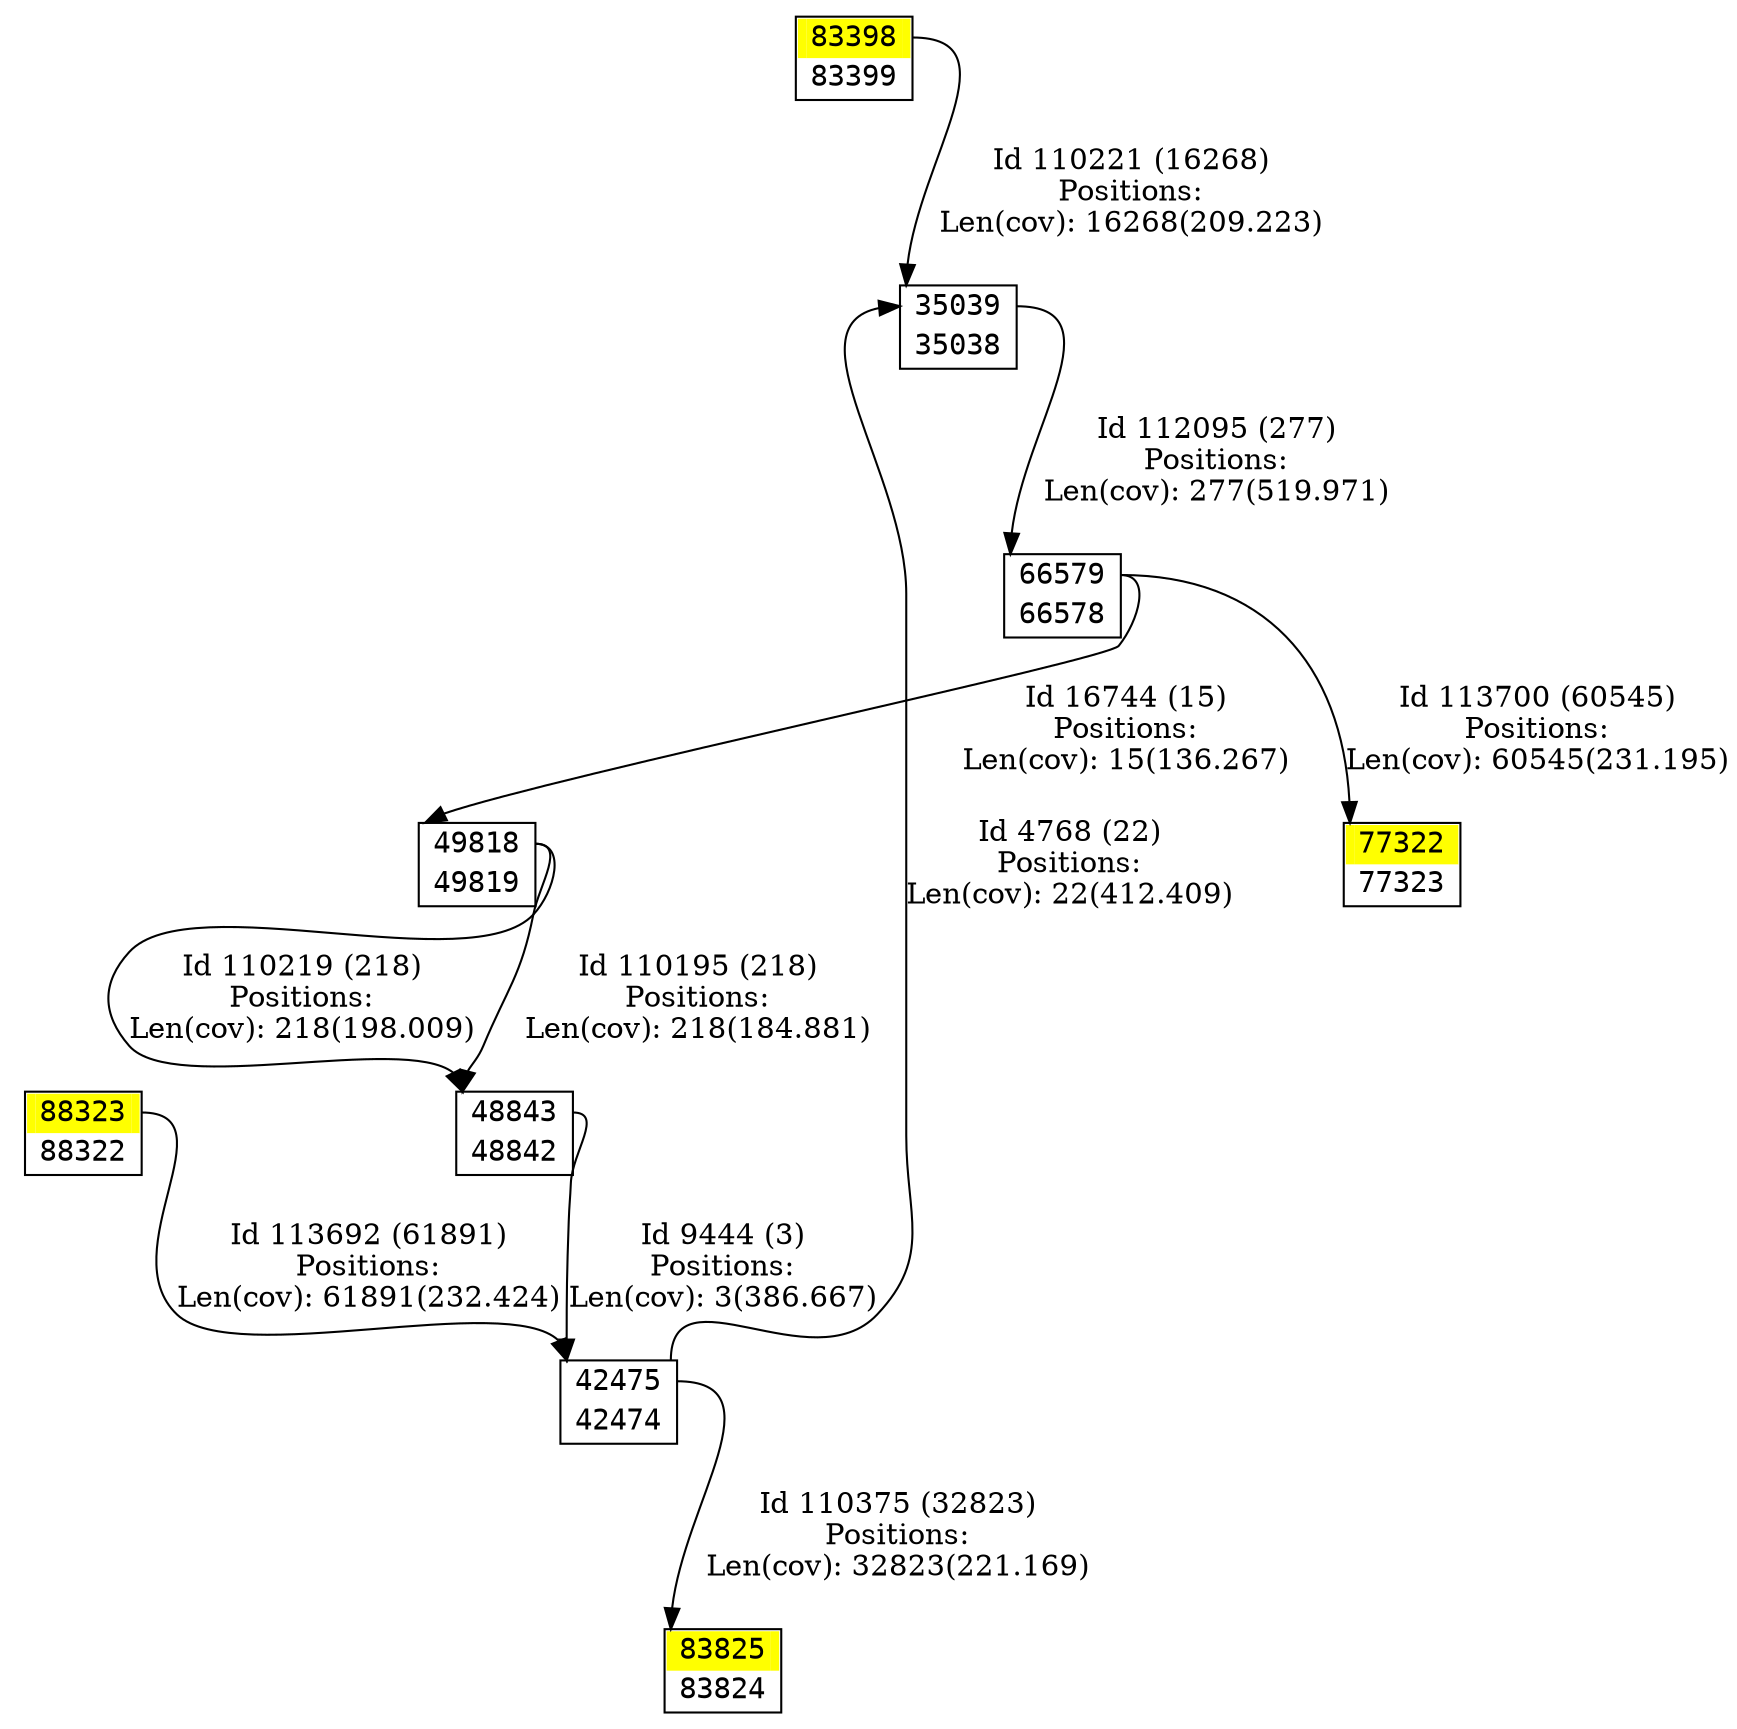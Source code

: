 digraph graph_picture {
node[fontname=<Courier> ,penwidth=<1.8> ,shape=<plaintext> ]
vertex_35038_35039[label=<<TABLE BORDER="1" CELLSPACING="0" >
<TR><TD BORDER="0" PORT = "port_35039_in" color="white" bgcolor="white" ></TD><TD BORDER="0" color="white" bgcolor="white" >35039</TD><TD BORDER="0" PORT = "port_35039_out" color="white" bgcolor="white" ></TD></TR>
<TR><TD BORDER="0" PORT = "port_35038_out" color="white" bgcolor="white" ></TD><TD BORDER="0" color="white" bgcolor="white" >35038</TD><TD BORDER="0" PORT = "port_35038_in" color="white" bgcolor="white" ></TD></TR>
</TABLE>> ,color=<black> ,URL=</vertex/35039.svg> ]
vertex_42474_42475[label=<<TABLE BORDER="1" CELLSPACING="0" >
<TR><TD BORDER="0" PORT = "port_42475_in" color="white" bgcolor="white" ></TD><TD BORDER="0" color="white" bgcolor="white" >42475</TD><TD BORDER="0" PORT = "port_42475_out" color="white" bgcolor="white" ></TD></TR>
<TR><TD BORDER="0" PORT = "port_42474_out" color="white" bgcolor="white" ></TD><TD BORDER="0" color="white" bgcolor="white" >42474</TD><TD BORDER="0" PORT = "port_42474_in" color="white" bgcolor="white" ></TD></TR>
</TABLE>> ,color=<black> ,URL=</vertex/42475.svg> ]
vertex_48842_48843[label=<<TABLE BORDER="1" CELLSPACING="0" >
<TR><TD BORDER="0" PORT = "port_48843_in" color="white" bgcolor="white" ></TD><TD BORDER="0" color="white" bgcolor="white" >48843</TD><TD BORDER="0" PORT = "port_48843_out" color="white" bgcolor="white" ></TD></TR>
<TR><TD BORDER="0" PORT = "port_48842_out" color="white" bgcolor="white" ></TD><TD BORDER="0" color="white" bgcolor="white" >48842</TD><TD BORDER="0" PORT = "port_48842_in" color="white" bgcolor="white" ></TD></TR>
</TABLE>> ,color=<black> ,URL=</vertex/48843.svg> ]
vertex_49818_49819[label=<<TABLE BORDER="1" CELLSPACING="0" >
<TR><TD BORDER="0" PORT = "port_49818_in" color="white" bgcolor="white" ></TD><TD BORDER="0" color="white" bgcolor="white" >49818</TD><TD BORDER="0" PORT = "port_49818_out" color="white" bgcolor="white" ></TD></TR>
<TR><TD BORDER="0" PORT = "port_49819_out" color="white" bgcolor="white" ></TD><TD BORDER="0" color="white" bgcolor="white" >49819</TD><TD BORDER="0" PORT = "port_49819_in" color="white" bgcolor="white" ></TD></TR>
</TABLE>> ,color=<black> ,URL=</vertex/49818.svg> ]
vertex_66578_66579[label=<<TABLE BORDER="1" CELLSPACING="0" >
<TR><TD BORDER="0" PORT = "port_66579_in" color="white" bgcolor="white" ></TD><TD BORDER="0" color="white" bgcolor="white" >66579</TD><TD BORDER="0" PORT = "port_66579_out" color="white" bgcolor="white" ></TD></TR>
<TR><TD BORDER="0" PORT = "port_66578_out" color="white" bgcolor="white" ></TD><TD BORDER="0" color="white" bgcolor="white" >66578</TD><TD BORDER="0" PORT = "port_66578_in" color="white" bgcolor="white" ></TD></TR>
</TABLE>> ,color=<black> ,URL=</vertex/66579.svg> ]
vertex_77322_77323[label=<<TABLE BORDER="1" CELLSPACING="0" >
<TR><TD BORDER="0" PORT = "port_77322_in" color="yellow" bgcolor="yellow" ></TD><TD BORDER="0" color="yellow" bgcolor="yellow" >77322</TD><TD BORDER="0" PORT = "port_77322_out" color="yellow" bgcolor="yellow" ></TD></TR>
<TR><TD BORDER="0" PORT = "port_77323_out" color="white" bgcolor="white" ></TD><TD BORDER="0" color="white" bgcolor="white" >77323</TD><TD BORDER="0" PORT = "port_77323_in" color="white" bgcolor="white" ></TD></TR>
</TABLE>> ,color=<black> ,URL=</vertex/77322.svg> ]
vertex_83398_83399[label=<<TABLE BORDER="1" CELLSPACING="0" >
<TR><TD BORDER="0" PORT = "port_83398_in" color="yellow" bgcolor="yellow" ></TD><TD BORDER="0" color="yellow" bgcolor="yellow" >83398</TD><TD BORDER="0" PORT = "port_83398_out" color="yellow" bgcolor="yellow" ></TD></TR>
<TR><TD BORDER="0" PORT = "port_83399_out" color="white" bgcolor="white" ></TD><TD BORDER="0" color="white" bgcolor="white" >83399</TD><TD BORDER="0" PORT = "port_83399_in" color="white" bgcolor="white" ></TD></TR>
</TABLE>> ,color=<black> ,URL=</vertex/83398.svg> ]
vertex_83824_83825[label=<<TABLE BORDER="1" CELLSPACING="0" >
<TR><TD BORDER="0" PORT = "port_83825_in" color="yellow" bgcolor="yellow" ></TD><TD BORDER="0" color="yellow" bgcolor="yellow" >83825</TD><TD BORDER="0" PORT = "port_83825_out" color="yellow" bgcolor="yellow" ></TD></TR>
<TR><TD BORDER="0" PORT = "port_83824_out" color="white" bgcolor="white" ></TD><TD BORDER="0" color="white" bgcolor="white" >83824</TD><TD BORDER="0" PORT = "port_83824_in" color="white" bgcolor="white" ></TD></TR>
</TABLE>> ,color=<black> ,URL=</vertex/83825.svg> ]
vertex_88322_88323[label=<<TABLE BORDER="1" CELLSPACING="0" >
<TR><TD BORDER="0" PORT = "port_88323_in" color="yellow" bgcolor="yellow" ></TD><TD BORDER="0" color="yellow" bgcolor="yellow" >88323</TD><TD BORDER="0" PORT = "port_88323_out" color="yellow" bgcolor="yellow" ></TD></TR>
<TR><TD BORDER="0" PORT = "port_88322_out" color="white" bgcolor="white" ></TD><TD BORDER="0" color="white" bgcolor="white" >88322</TD><TD BORDER="0" PORT = "port_88322_in" color="white" bgcolor="white" ></TD></TR>
</TABLE>> ,color=<black> ,URL=</vertex/88323.svg> ]
vertex_42474_42475:port_42475_out->vertex_35038_35039:port_35039_in[label="Id 4768 (22)\nPositions:\nLen(cov): 22(412.409)" ,color=<black> ]
vertex_48842_48843:port_48843_out->vertex_42474_42475:port_42475_in[label="Id 9444 (3)\nPositions:\nLen(cov): 3(386.667)" ,color=<black> ]
vertex_66578_66579:port_66579_out->vertex_49818_49819:port_49818_in[label="Id 16744 (15)\nPositions:\nLen(cov): 15(136.267)" ,color=<black> ]
vertex_49818_49819:port_49818_out->vertex_48842_48843:port_48843_in[label="Id 110195 (218)\nPositions:\nLen(cov): 218(184.881)" ,color=<black> ]
vertex_49818_49819:port_49818_out->vertex_48842_48843:port_48843_in[label="Id 110219 (218)\nPositions:\nLen(cov): 218(198.009)" ,color=<black> ]
vertex_83398_83399:port_83398_out->vertex_35038_35039:port_35039_in[label="Id 110221 (16268)\nPositions:\nLen(cov): 16268(209.223)" ,color=<black> ]
vertex_42474_42475:port_42475_out->vertex_83824_83825:port_83825_in[label="Id 110375 (32823)\nPositions:\nLen(cov): 32823(221.169)" ,color=<black> ]
vertex_35038_35039:port_35039_out->vertex_66578_66579:port_66579_in[label="Id 112095 (277)\nPositions:\nLen(cov): 277(519.971)" ,color=<black> ]
vertex_88322_88323:port_88323_out->vertex_42474_42475:port_42475_in[label="Id 113692 (61891)\nPositions:\nLen(cov): 61891(232.424)" ,color=<black> ]
vertex_66578_66579:port_66579_out->vertex_77322_77323:port_77322_in[label="Id 113700 (60545)\nPositions:\nLen(cov): 60545(231.195)" ,color=<black> ]
}
